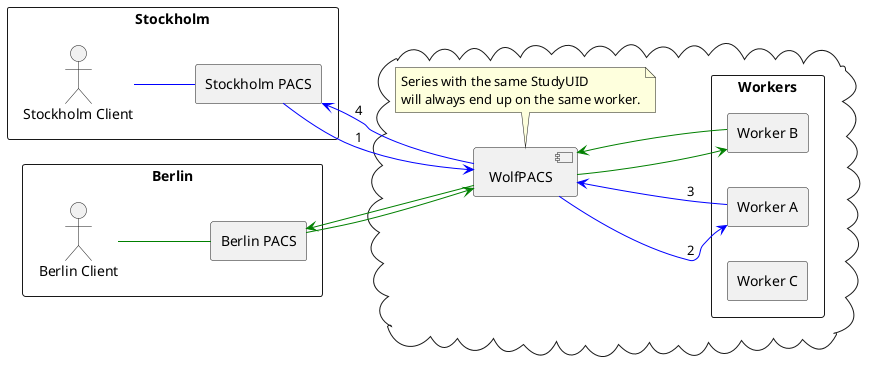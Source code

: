 @startuml
left to right direction
skinparam packageStyle rectangle

package Stockholm {
actor "Stockholm Client" as S_CLIENT
agent "Stockholm PACS" as S_PACS
}

package Berlin {
actor "Berlin Client" as B_CLIENT
agent "Berlin PACS" as B_PACS
}

cloud {

component "WolfPACS" as WP

package Workers {
	agent "Worker A" as WA
	agent "Worker B" as WB
	agent "Worker C" as WC
}

note bottom of WP
     Series with the same StudyUID
     will always end up on the same worker.
end note

}

S_CLIENT -[#blue]- S_PACS

S_PACS -[#blue]-> WP : 1

WP -[#blue]-> WA : 2

WP <-[#blue]- WA : 3

WP -[#blue]-> S_PACS : 4

B_CLIENT -[#green]- B_PACS

B_PACS -[#green]-> WP

WP -[#green]-> WB

WP <-[#green]- WB

WP -[#green]-> B_PACS


@enduml
